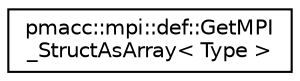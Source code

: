 digraph "Graphical Class Hierarchy"
{
 // LATEX_PDF_SIZE
  edge [fontname="Helvetica",fontsize="10",labelfontname="Helvetica",labelfontsize="10"];
  node [fontname="Helvetica",fontsize="10",shape=record];
  rankdir="LR";
  Node0 [label="pmacc::mpi::def::GetMPI\l_StructAsArray\< Type \>",height=0.2,width=0.4,color="black", fillcolor="white", style="filled",URL="$structpmacc_1_1mpi_1_1def_1_1_get_m_p_i___struct_as_array.html",tooltip=" "];
}
